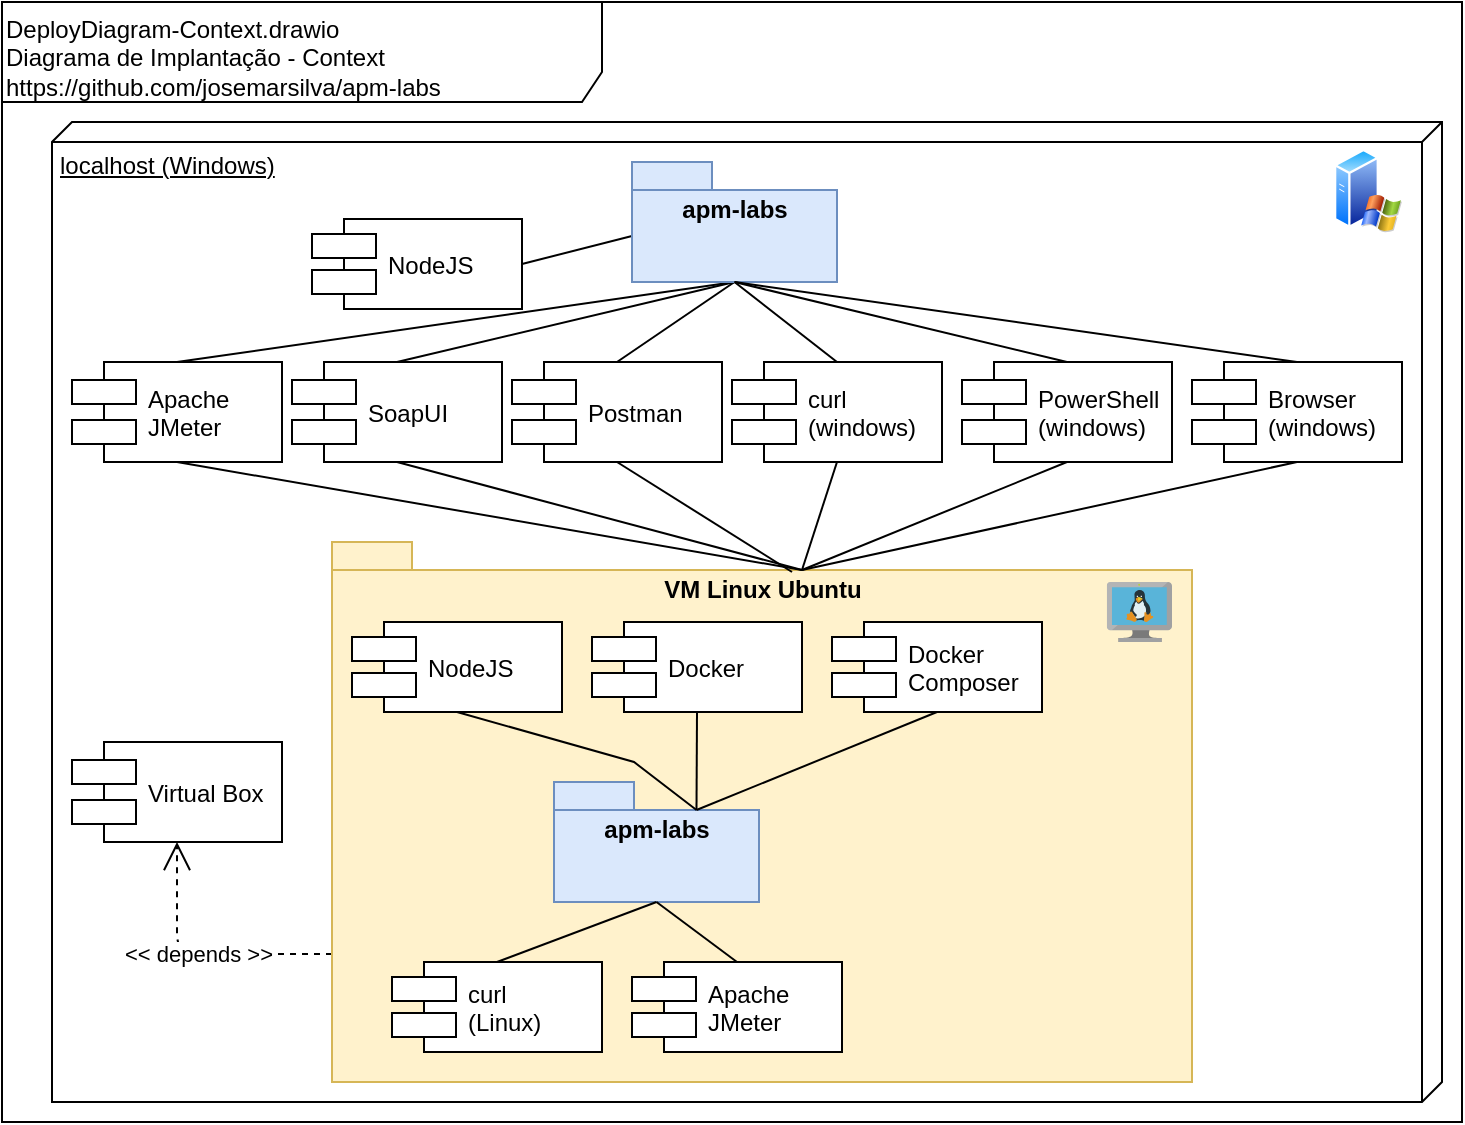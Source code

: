 <mxfile version="13.9.5" type="device"><diagram id="fMGpiNhVeqn0YMsLJxzh" name="Página-1"><mxGraphModel dx="868" dy="534" grid="1" gridSize="10" guides="1" tooltips="1" connect="1" arrows="1" fold="1" page="1" pageScale="1" pageWidth="827" pageHeight="1169" math="0" shadow="0"><root><mxCell id="0"/><mxCell id="1" parent="0"/><mxCell id="6OetropUeBoLzL2Sj7KS-1" value="DeployDiagram-Context.drawio&lt;br&gt;Diagrama de Implantação - Context&lt;br&gt;https://github.com/josemarsilva/apm-labs" style="shape=umlFrame;whiteSpace=wrap;html=1;width=300;height=50;verticalAlign=top;align=left;" parent="1" vertex="1"><mxGeometry x="10" y="10" width="730" height="560" as="geometry"/></mxCell><mxCell id="NNuIQbcpsFkkkyfnrant-1" value="localhost (Windows)" style="verticalAlign=top;align=left;spacingTop=8;spacingLeft=2;spacingRight=12;shape=cube;size=10;direction=south;fontStyle=4;html=1;" parent="1" vertex="1"><mxGeometry x="35" y="70" width="695" height="490" as="geometry"/></mxCell><mxCell id="NNuIQbcpsFkkkyfnrant-2" value="Virtual Box" style="shape=component;align=left;spacingLeft=36;" parent="1" vertex="1"><mxGeometry x="45" y="380" width="105" height="50" as="geometry"/></mxCell><mxCell id="NNuIQbcpsFkkkyfnrant-6" value="&amp;lt;&amp;lt; depends &amp;gt;&amp;gt;" style="endArrow=open;endSize=12;dashed=1;html=1;exitX=0;exitY=0;exitDx=0;exitDy=206;exitPerimeter=0;entryX=0.5;entryY=1;entryDx=0;entryDy=0;edgeStyle=orthogonalEdgeStyle;" parent="1" source="u4i4sLer-xebFeN4A04W-1" target="NNuIQbcpsFkkkyfnrant-2" edge="1"><mxGeometry width="160" relative="1" as="geometry"><mxPoint x="197" y="360" as="sourcePoint"/><mxPoint x="122.816" y="240" as="targetPoint"/></mxGeometry></mxCell><mxCell id="u4i4sLer-xebFeN4A04W-1" value="VM Linux Ubuntu" style="shape=folder;fontStyle=1;spacingTop=10;tabWidth=40;tabHeight=14;tabPosition=left;html=1;verticalAlign=top;fillColor=#fff2cc;strokeColor=#d6b656;" parent="1" vertex="1"><mxGeometry x="175" y="280" width="430" height="270" as="geometry"/></mxCell><mxCell id="u4i4sLer-xebFeN4A04W-2" value="NodeJS" style="shape=component;align=left;spacingLeft=36;" parent="1" vertex="1"><mxGeometry x="185" y="320" width="105" height="45" as="geometry"/></mxCell><mxCell id="u4i4sLer-xebFeN4A04W-3" value="Docker" style="shape=component;align=left;spacingLeft=36;" parent="1" vertex="1"><mxGeometry x="305" y="320" width="105" height="45" as="geometry"/></mxCell><mxCell id="u4i4sLer-xebFeN4A04W-4" value="Docker &#10;Composer" style="shape=component;align=left;spacingLeft=36;" parent="1" vertex="1"><mxGeometry x="425" y="320" width="105" height="45" as="geometry"/></mxCell><mxCell id="lmzbAawt70cSTU9aM-nK-1" value="apm-labs" style="shape=folder;fontStyle=1;spacingTop=10;tabWidth=40;tabHeight=14;tabPosition=left;html=1;verticalAlign=top;fillColor=#dae8fc;strokeColor=#6c8ebf;" parent="1" vertex="1"><mxGeometry x="286" y="400" width="102.5" height="60" as="geometry"/></mxCell><mxCell id="lmzbAawt70cSTU9aM-nK-3" value="" style="endArrow=none;startArrow=none;endFill=0;startFill=0;html=1;exitX=0.5;exitY=1;exitDx=0;exitDy=0;entryX=0;entryY=0;entryDx=71.25;entryDy=14;entryPerimeter=0;" parent="1" source="u4i4sLer-xebFeN4A04W-3" target="lmzbAawt70cSTU9aM-nK-1" edge="1"><mxGeometry width="160" relative="1" as="geometry"><mxPoint x="267.5" y="425" as="sourcePoint"/><mxPoint x="287.5" y="494" as="targetPoint"/></mxGeometry></mxCell><mxCell id="lmzbAawt70cSTU9aM-nK-4" value="" style="endArrow=none;startArrow=none;endFill=0;startFill=0;html=1;exitX=0.5;exitY=1;exitDx=0;exitDy=0;entryX=0;entryY=0;entryDx=71.25;entryDy=14;entryPerimeter=0;" parent="1" source="u4i4sLer-xebFeN4A04W-4" target="lmzbAawt70cSTU9aM-nK-1" edge="1"><mxGeometry width="160" relative="1" as="geometry"><mxPoint x="387.5" y="425" as="sourcePoint"/><mxPoint x="303.75" y="494" as="targetPoint"/></mxGeometry></mxCell><mxCell id="NNZBl5WkjfhokOAMAo1q-1" value="Apache&#10;JMeter" style="shape=component;align=left;spacingLeft=36;" parent="1" vertex="1"><mxGeometry x="45" y="190" width="105" height="50" as="geometry"/></mxCell><mxCell id="NNZBl5WkjfhokOAMAo1q-2" value="curl&#10;(Linux)" style="shape=component;align=left;spacingLeft=36;" parent="1" vertex="1"><mxGeometry x="205" y="490" width="105" height="45" as="geometry"/></mxCell><mxCell id="NNZBl5WkjfhokOAMAo1q-3" value="SoapUI" style="shape=component;align=left;spacingLeft=36;" parent="1" vertex="1"><mxGeometry x="155" y="190" width="105" height="50" as="geometry"/></mxCell><mxCell id="NNZBl5WkjfhokOAMAo1q-4" value="Apache&#10;JMeter" style="shape=component;align=left;spacingLeft=36;" parent="1" vertex="1"><mxGeometry x="325" y="490" width="105" height="45" as="geometry"/></mxCell><mxCell id="NNZBl5WkjfhokOAMAo1q-6" value="" style="endArrow=none;startArrow=none;endFill=0;startFill=0;html=1;exitX=0.5;exitY=1;exitDx=0;exitDy=0;entryX=0;entryY=0;entryDx=71.25;entryDy=14;entryPerimeter=0;rounded=0;" parent="1" source="u4i4sLer-xebFeN4A04W-2" target="lmzbAawt70cSTU9aM-nK-1" edge="1"><mxGeometry width="160" relative="1" as="geometry"><mxPoint x="387.5" y="425" as="sourcePoint"/><mxPoint x="296.25" y="474" as="targetPoint"/><Array as="points"><mxPoint x="326" y="390"/></Array></mxGeometry></mxCell><mxCell id="NNZBl5WkjfhokOAMAo1q-7" value="" style="endArrow=none;startArrow=none;endFill=0;startFill=0;html=1;exitX=0.5;exitY=1;exitDx=0;exitDy=0;entryX=0.5;entryY=0;entryDx=0;entryDy=0;exitPerimeter=0;" parent="1" source="lmzbAawt70cSTU9aM-nK-1" target="NNZBl5WkjfhokOAMAo1q-2" edge="1"><mxGeometry width="160" relative="1" as="geometry"><mxPoint x="267.5" y="425" as="sourcePoint"/><mxPoint x="296.25" y="474" as="targetPoint"/></mxGeometry></mxCell><mxCell id="NNZBl5WkjfhokOAMAo1q-8" value="" style="endArrow=none;startArrow=none;endFill=0;startFill=0;html=1;entryX=0.5;entryY=0;entryDx=0;entryDy=0;exitX=0.5;exitY=1;exitDx=0;exitDy=0;exitPerimeter=0;" parent="1" source="lmzbAawt70cSTU9aM-nK-1" target="NNZBl5WkjfhokOAMAo1q-4" edge="1"><mxGeometry width="160" relative="1" as="geometry"><mxPoint x="276.25" y="520" as="sourcePoint"/><mxPoint x="267.5" y="570" as="targetPoint"/></mxGeometry></mxCell><mxCell id="NNZBl5WkjfhokOAMAo1q-9" value="curl&#10;(windows)" style="shape=component;align=left;spacingLeft=36;" parent="1" vertex="1"><mxGeometry x="375" y="190" width="105" height="50" as="geometry"/></mxCell><mxCell id="NNZBl5WkjfhokOAMAo1q-10" value="" style="endArrow=none;startArrow=none;endFill=0;startFill=0;html=1;exitX=0.5;exitY=1;exitDx=0;exitDy=0;entryX=0;entryY=0;entryDx=235;entryDy=14;entryPerimeter=0;" parent="1" source="NNZBl5WkjfhokOAMAo1q-1" target="u4i4sLer-xebFeN4A04W-1" edge="1"><mxGeometry width="160" relative="1" as="geometry"><mxPoint x="427.5" y="425" as="sourcePoint"/><mxPoint x="216.25" y="474" as="targetPoint"/></mxGeometry></mxCell><mxCell id="NNZBl5WkjfhokOAMAo1q-11" value="" style="endArrow=none;startArrow=none;endFill=0;startFill=0;html=1;exitX=0.5;exitY=1;exitDx=0;exitDy=0;entryX=0;entryY=0;entryDx=235;entryDy=14;entryPerimeter=0;" parent="1" source="NNZBl5WkjfhokOAMAo1q-3" target="u4i4sLer-xebFeN4A04W-1" edge="1"><mxGeometry width="160" relative="1" as="geometry"><mxPoint x="307.5" y="270" as="sourcePoint"/><mxPoint x="340" y="354" as="targetPoint"/></mxGeometry></mxCell><mxCell id="NNZBl5WkjfhokOAMAo1q-12" value="" style="endArrow=none;startArrow=none;endFill=0;startFill=0;html=1;exitX=0.5;exitY=1;exitDx=0;exitDy=0;entryX=0;entryY=0;entryDx=235;entryDy=14;entryPerimeter=0;" parent="1" source="NNZBl5WkjfhokOAMAo1q-9" target="u4i4sLer-xebFeN4A04W-1" edge="1"><mxGeometry width="160" relative="1" as="geometry"><mxPoint x="418.5" y="270" as="sourcePoint"/><mxPoint x="340" y="354" as="targetPoint"/></mxGeometry></mxCell><mxCell id="sU54DYiHVUZqzpJf_cmD-1" value="Postman" style="shape=component;align=left;spacingLeft=36;" parent="1" vertex="1"><mxGeometry x="265" y="190" width="105" height="50" as="geometry"/></mxCell><mxCell id="sU54DYiHVUZqzpJf_cmD-2" value="NodeJS" style="shape=component;align=left;spacingLeft=36;" parent="1" vertex="1"><mxGeometry x="165" y="118.5" width="105" height="45" as="geometry"/></mxCell><mxCell id="sU54DYiHVUZqzpJf_cmD-4" value="" style="endArrow=none;startArrow=none;endFill=0;startFill=0;html=1;exitX=1;exitY=0.5;exitDx=0;exitDy=0;entryX=0;entryY=0;entryDx=0;entryDy=37;entryPerimeter=0;" parent="1" source="sU54DYiHVUZqzpJf_cmD-2" target="sU54DYiHVUZqzpJf_cmD-12" edge="1"><mxGeometry width="160" relative="1" as="geometry"><mxPoint x="327.5" y="230" as="sourcePoint"/><mxPoint x="313.5" y="127" as="targetPoint"/></mxGeometry></mxCell><mxCell id="sU54DYiHVUZqzpJf_cmD-5" value="" style="endArrow=none;startArrow=none;endFill=0;startFill=0;html=1;exitX=0.5;exitY=0;exitDx=0;exitDy=0;entryX=0.5;entryY=1;entryDx=0;entryDy=0;entryPerimeter=0;" parent="1" source="NNZBl5WkjfhokOAMAo1q-1" target="sU54DYiHVUZqzpJf_cmD-12" edge="1"><mxGeometry width="160" relative="1" as="geometry"><mxPoint x="275" y="131" as="sourcePoint"/><mxPoint x="364.75" y="150" as="targetPoint"/></mxGeometry></mxCell><mxCell id="sU54DYiHVUZqzpJf_cmD-6" value="" style="endArrow=none;startArrow=none;endFill=0;startFill=0;html=1;exitX=0.5;exitY=0;exitDx=0;exitDy=0;entryX=0.5;entryY=1;entryDx=0;entryDy=0;entryPerimeter=0;" parent="1" source="NNZBl5WkjfhokOAMAo1q-3" target="sU54DYiHVUZqzpJf_cmD-12" edge="1"><mxGeometry width="160" relative="1" as="geometry"><mxPoint x="217.5" y="180" as="sourcePoint"/><mxPoint x="364.75" y="150" as="targetPoint"/></mxGeometry></mxCell><mxCell id="sU54DYiHVUZqzpJf_cmD-7" value="" style="endArrow=none;startArrow=none;endFill=0;startFill=0;html=1;exitX=0.5;exitY=0;exitDx=0;exitDy=0;entryX=0.5;entryY=1;entryDx=0;entryDy=0;entryPerimeter=0;" parent="1" source="sU54DYiHVUZqzpJf_cmD-1" target="sU54DYiHVUZqzpJf_cmD-12" edge="1"><mxGeometry width="160" relative="1" as="geometry"><mxPoint x="327.5" y="180" as="sourcePoint"/><mxPoint x="364.75" y="150" as="targetPoint"/></mxGeometry></mxCell><mxCell id="sU54DYiHVUZqzpJf_cmD-8" value="" style="endArrow=none;startArrow=none;endFill=0;startFill=0;html=1;exitX=0.5;exitY=0;exitDx=0;exitDy=0;entryX=0.5;entryY=1;entryDx=0;entryDy=0;entryPerimeter=0;" parent="1" source="NNZBl5WkjfhokOAMAo1q-9" target="sU54DYiHVUZqzpJf_cmD-12" edge="1"><mxGeometry width="160" relative="1" as="geometry"><mxPoint x="437.5" y="180" as="sourcePoint"/><mxPoint x="364.75" y="150" as="targetPoint"/></mxGeometry></mxCell><mxCell id="sU54DYiHVUZqzpJf_cmD-10" value="" style="aspect=fixed;perimeter=ellipsePerimeter;html=1;align=center;shadow=0;dashed=0;spacingTop=3;image;image=img/lib/active_directory/windows_server_2.svg;" parent="1" vertex="1"><mxGeometry x="676" y="83" width="34" height="42.5" as="geometry"/></mxCell><mxCell id="sU54DYiHVUZqzpJf_cmD-11" value="" style="aspect=fixed;html=1;points=[];align=center;image;fontSize=12;image=img/lib/mscae/VM_Linux.svg;" parent="1" vertex="1"><mxGeometry x="562.39" y="300" width="32.61" height="30" as="geometry"/></mxCell><mxCell id="sU54DYiHVUZqzpJf_cmD-12" value="apm-labs" style="shape=folder;fontStyle=1;spacingTop=10;tabWidth=40;tabHeight=14;tabPosition=left;html=1;verticalAlign=top;fillColor=#dae8fc;strokeColor=#6c8ebf;" parent="1" vertex="1"><mxGeometry x="325" y="90" width="102.5" height="60" as="geometry"/></mxCell><mxCell id="a4nkBv4AK6X5KvKQNP9X-1" value="PowerShell&#10;(windows)" style="shape=component;align=left;spacingLeft=36;" parent="1" vertex="1"><mxGeometry x="490" y="190" width="105" height="50" as="geometry"/></mxCell><mxCell id="a4nkBv4AK6X5KvKQNP9X-2" value="" style="endArrow=none;startArrow=none;endFill=0;startFill=0;html=1;exitX=0.5;exitY=0;exitDx=0;exitDy=0;entryX=0.5;entryY=1;entryDx=0;entryDy=0;entryPerimeter=0;" parent="1" source="a4nkBv4AK6X5KvKQNP9X-1" target="sU54DYiHVUZqzpJf_cmD-12" edge="1"><mxGeometry width="160" relative="1" as="geometry"><mxPoint x="442.5" y="200" as="sourcePoint"/><mxPoint x="386.25" y="160" as="targetPoint"/></mxGeometry></mxCell><mxCell id="a4nkBv4AK6X5KvKQNP9X-3" value="" style="endArrow=none;startArrow=none;endFill=0;startFill=0;html=1;exitX=0.5;exitY=1;exitDx=0;exitDy=0;entryX=0;entryY=0;entryDx=235;entryDy=14;entryPerimeter=0;" parent="1" source="a4nkBv4AK6X5KvKQNP9X-1" target="u4i4sLer-xebFeN4A04W-1" edge="1"><mxGeometry width="160" relative="1" as="geometry"><mxPoint x="442.5" y="250" as="sourcePoint"/><mxPoint x="420" y="304" as="targetPoint"/></mxGeometry></mxCell><mxCell id="a4nkBv4AK6X5KvKQNP9X-4" value="" style="endArrow=none;startArrow=none;endFill=0;startFill=0;html=1;exitX=0.5;exitY=1;exitDx=0;exitDy=0;" parent="1" source="sU54DYiHVUZqzpJf_cmD-1" edge="1"><mxGeometry width="160" relative="1" as="geometry"><mxPoint x="442.5" y="250" as="sourcePoint"/><mxPoint x="405" y="295" as="targetPoint"/></mxGeometry></mxCell><mxCell id="ZcF8zC_oKckUWxsgHeEG-1" value="Browser&#10;(windows)" style="shape=component;align=left;spacingLeft=36;" vertex="1" parent="1"><mxGeometry x="605" y="190" width="105" height="50" as="geometry"/></mxCell><mxCell id="ZcF8zC_oKckUWxsgHeEG-2" value="" style="endArrow=none;startArrow=none;endFill=0;startFill=0;html=1;exitX=0.5;exitY=0;exitDx=0;exitDy=0;entryX=0.5;entryY=1;entryDx=0;entryDy=0;entryPerimeter=0;" edge="1" parent="1" source="ZcF8zC_oKckUWxsgHeEG-1" target="sU54DYiHVUZqzpJf_cmD-12"><mxGeometry width="160" relative="1" as="geometry"><mxPoint x="552.5" y="200" as="sourcePoint"/><mxPoint x="386.25" y="160" as="targetPoint"/></mxGeometry></mxCell><mxCell id="ZcF8zC_oKckUWxsgHeEG-3" value="" style="endArrow=none;startArrow=none;endFill=0;startFill=0;html=1;exitX=0.5;exitY=1;exitDx=0;exitDy=0;entryX=0;entryY=0;entryDx=235;entryDy=14;entryPerimeter=0;" edge="1" parent="1" source="ZcF8zC_oKckUWxsgHeEG-1" target="u4i4sLer-xebFeN4A04W-1"><mxGeometry width="160" relative="1" as="geometry"><mxPoint x="552.5" y="250" as="sourcePoint"/><mxPoint x="420" y="304" as="targetPoint"/></mxGeometry></mxCell></root></mxGraphModel></diagram></mxfile>